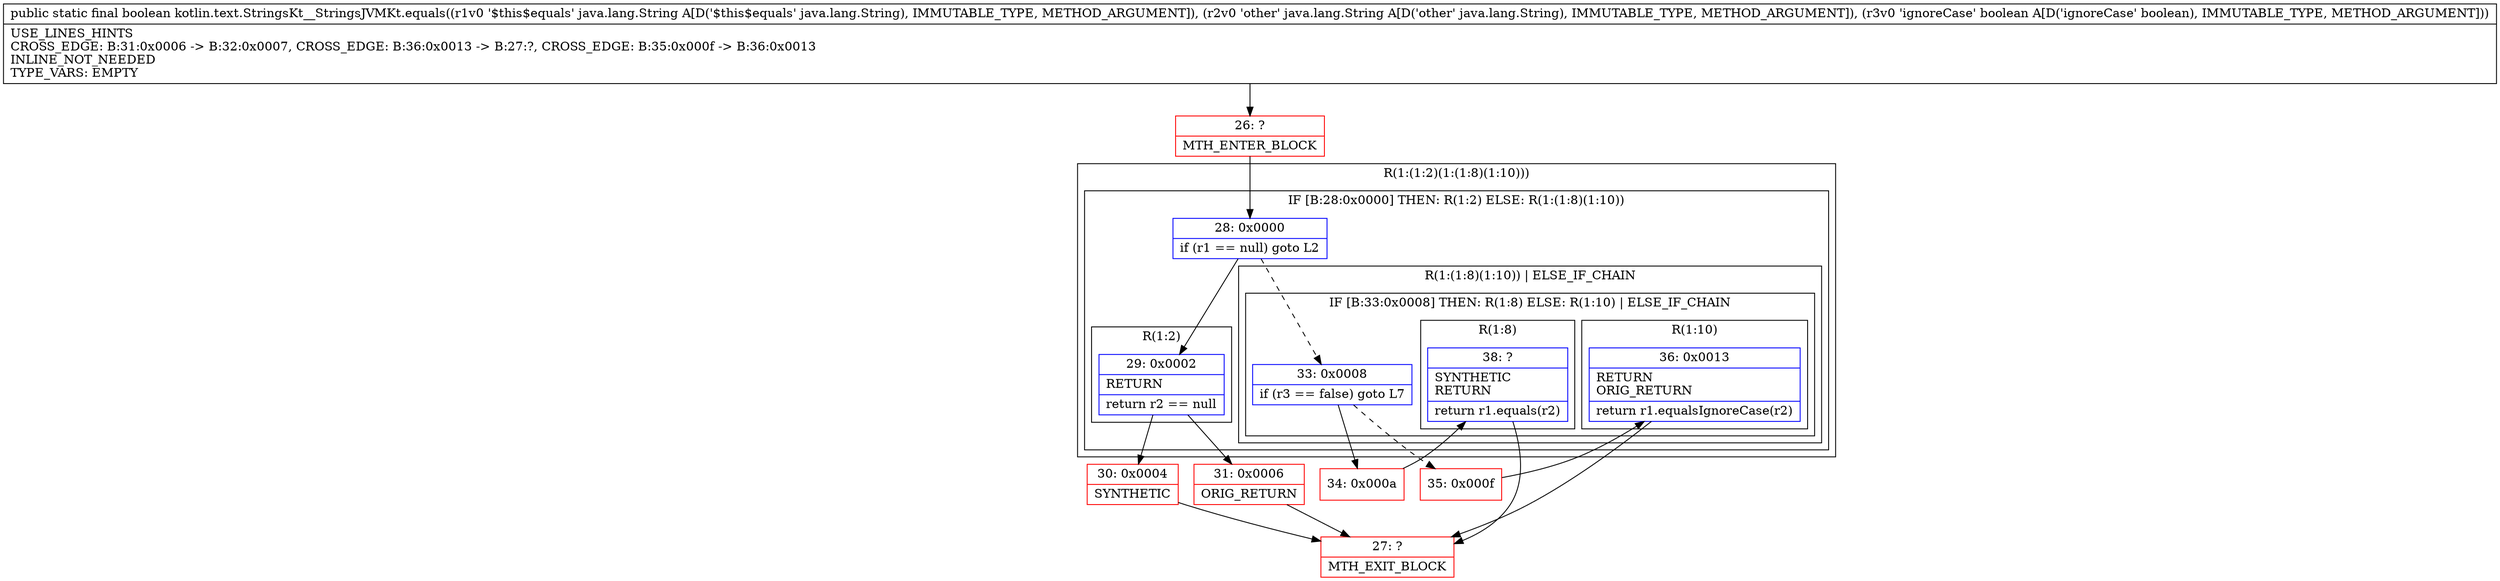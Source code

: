 digraph "CFG forkotlin.text.StringsKt__StringsJVMKt.equals(Ljava\/lang\/String;Ljava\/lang\/String;Z)Z" {
subgraph cluster_Region_37147030 {
label = "R(1:(1:2)(1:(1:8)(1:10)))";
node [shape=record,color=blue];
subgraph cluster_IfRegion_1242661925 {
label = "IF [B:28:0x0000] THEN: R(1:2) ELSE: R(1:(1:8)(1:10))";
node [shape=record,color=blue];
Node_28 [shape=record,label="{28\:\ 0x0000|if (r1 == null) goto L2\l}"];
subgraph cluster_Region_1684354543 {
label = "R(1:2)";
node [shape=record,color=blue];
Node_29 [shape=record,label="{29\:\ 0x0002|RETURN\l|return r2 == null\l}"];
}
subgraph cluster_Region_608008455 {
label = "R(1:(1:8)(1:10)) | ELSE_IF_CHAIN\l";
node [shape=record,color=blue];
subgraph cluster_IfRegion_280213111 {
label = "IF [B:33:0x0008] THEN: R(1:8) ELSE: R(1:10) | ELSE_IF_CHAIN\l";
node [shape=record,color=blue];
Node_33 [shape=record,label="{33\:\ 0x0008|if (r3 == false) goto L7\l}"];
subgraph cluster_Region_1455765736 {
label = "R(1:8)";
node [shape=record,color=blue];
Node_38 [shape=record,label="{38\:\ ?|SYNTHETIC\lRETURN\l|return r1.equals(r2)\l}"];
}
subgraph cluster_Region_465741202 {
label = "R(1:10)";
node [shape=record,color=blue];
Node_36 [shape=record,label="{36\:\ 0x0013|RETURN\lORIG_RETURN\l|return r1.equalsIgnoreCase(r2)\l}"];
}
}
}
}
}
Node_26 [shape=record,color=red,label="{26\:\ ?|MTH_ENTER_BLOCK\l}"];
Node_30 [shape=record,color=red,label="{30\:\ 0x0004|SYNTHETIC\l}"];
Node_27 [shape=record,color=red,label="{27\:\ ?|MTH_EXIT_BLOCK\l}"];
Node_31 [shape=record,color=red,label="{31\:\ 0x0006|ORIG_RETURN\l}"];
Node_34 [shape=record,color=red,label="{34\:\ 0x000a}"];
Node_35 [shape=record,color=red,label="{35\:\ 0x000f}"];
MethodNode[shape=record,label="{public static final boolean kotlin.text.StringsKt__StringsJVMKt.equals((r1v0 '$this$equals' java.lang.String A[D('$this$equals' java.lang.String), IMMUTABLE_TYPE, METHOD_ARGUMENT]), (r2v0 'other' java.lang.String A[D('other' java.lang.String), IMMUTABLE_TYPE, METHOD_ARGUMENT]), (r3v0 'ignoreCase' boolean A[D('ignoreCase' boolean), IMMUTABLE_TYPE, METHOD_ARGUMENT]))  | USE_LINES_HINTS\lCROSS_EDGE: B:31:0x0006 \-\> B:32:0x0007, CROSS_EDGE: B:36:0x0013 \-\> B:27:?, CROSS_EDGE: B:35:0x000f \-\> B:36:0x0013\lINLINE_NOT_NEEDED\lTYPE_VARS: EMPTY\l}"];
MethodNode -> Node_26;Node_28 -> Node_29;
Node_28 -> Node_33[style=dashed];
Node_29 -> Node_30;
Node_29 -> Node_31;
Node_33 -> Node_34;
Node_33 -> Node_35[style=dashed];
Node_38 -> Node_27;
Node_36 -> Node_27;
Node_26 -> Node_28;
Node_30 -> Node_27;
Node_31 -> Node_27;
Node_34 -> Node_38;
Node_35 -> Node_36;
}

